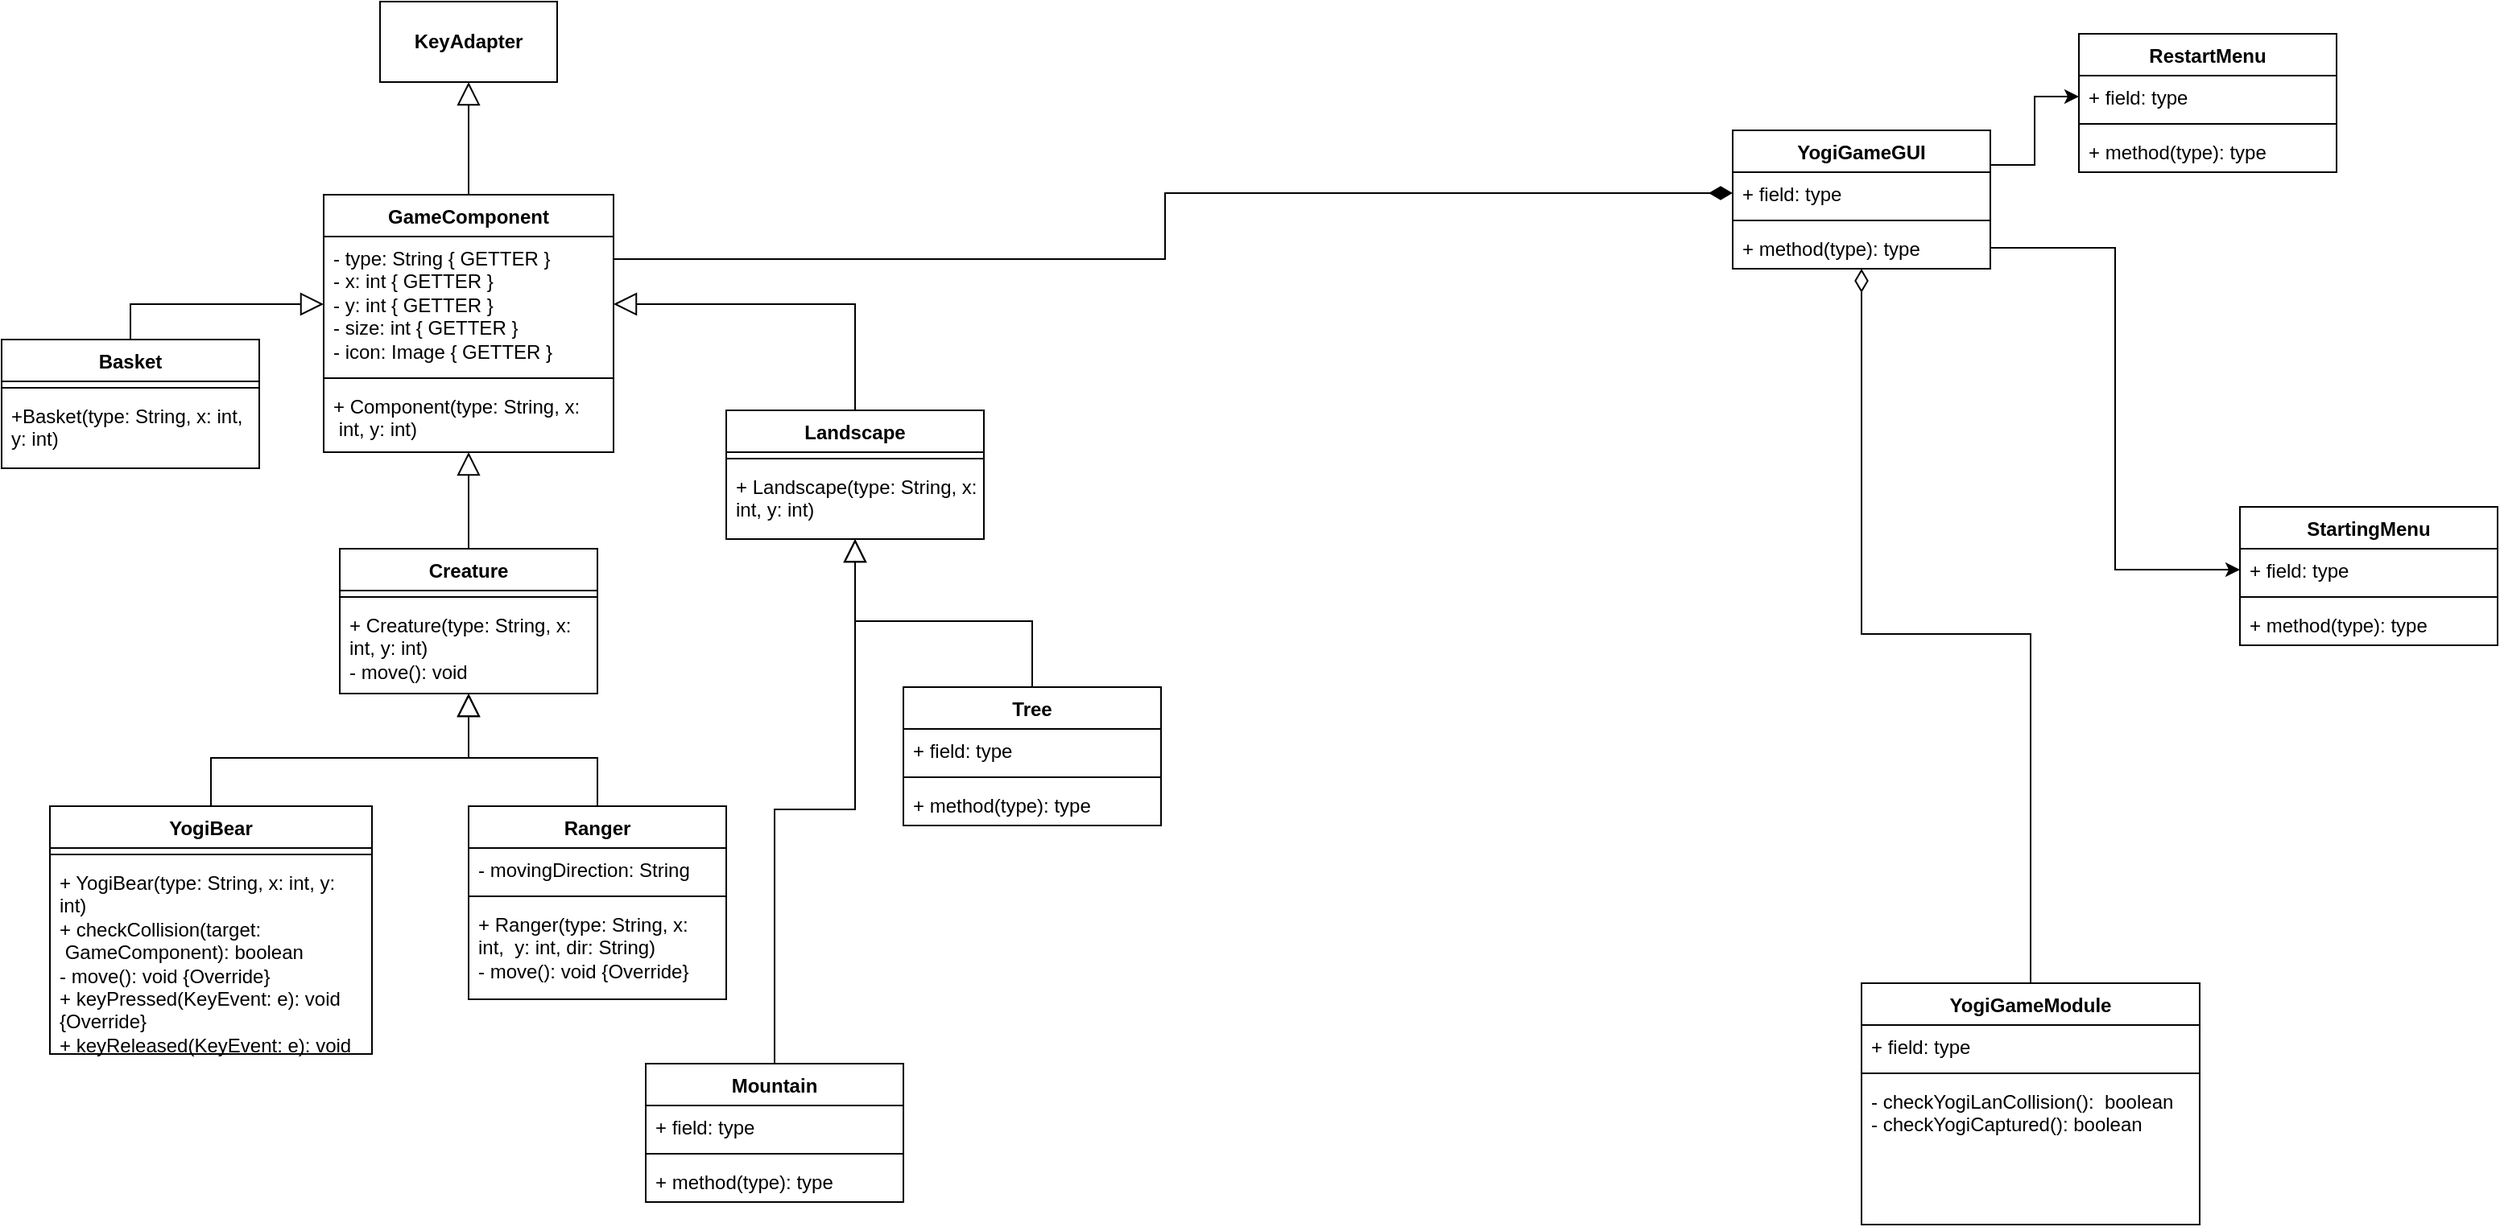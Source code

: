 <mxfile version="24.9.3">
  <diagram name="Page-1" id="V1T5ub4eXaLLm83vhyxi">
    <mxGraphModel dx="1010" dy="1804" grid="1" gridSize="10" guides="1" tooltips="1" connect="1" arrows="1" fold="1" page="1" pageScale="1" pageWidth="850" pageHeight="1100" math="0" shadow="0">
      <root>
        <mxCell id="0" />
        <mxCell id="1" parent="0" />
        <mxCell id="JW1Y3XpuhCUsItWBqjoq-34" style="edgeStyle=orthogonalEdgeStyle;rounded=0;orthogonalLoop=1;jettySize=auto;html=1;exitX=0.5;exitY=0;exitDx=0;exitDy=0;endArrow=block;endFill=0;endSize=12;" parent="1" source="37ParpVeFPUFG8CqIVVN-1" target="JW1Y3XpuhCUsItWBqjoq-13" edge="1">
          <mxGeometry relative="1" as="geometry" />
        </mxCell>
        <mxCell id="37ParpVeFPUFG8CqIVVN-1" value="Creature&lt;div&gt;&lt;br&gt;&lt;/div&gt;" style="swimlane;fontStyle=1;align=center;verticalAlign=top;childLayout=stackLayout;horizontal=1;startSize=26;horizontalStack=0;resizeParent=1;resizeParentMax=0;resizeLast=0;collapsible=1;marginBottom=0;whiteSpace=wrap;html=1;" parent="1" vertex="1">
          <mxGeometry x="330" y="-60" width="160" height="90" as="geometry" />
        </mxCell>
        <mxCell id="37ParpVeFPUFG8CqIVVN-3" value="" style="line;strokeWidth=1;fillColor=none;align=left;verticalAlign=middle;spacingTop=-1;spacingLeft=3;spacingRight=3;rotatable=0;labelPosition=right;points=[];portConstraint=eastwest;strokeColor=inherit;" parent="37ParpVeFPUFG8CqIVVN-1" vertex="1">
          <mxGeometry y="26" width="160" height="8" as="geometry" />
        </mxCell>
        <mxCell id="37ParpVeFPUFG8CqIVVN-4" value="&lt;div&gt;+ Creature(type: String, x: int, y: int)&lt;/div&gt;- move(): void" style="text;strokeColor=none;fillColor=none;align=left;verticalAlign=top;spacingLeft=4;spacingRight=4;overflow=hidden;rotatable=0;points=[[0,0.5],[1,0.5]];portConstraint=eastwest;whiteSpace=wrap;html=1;" parent="37ParpVeFPUFG8CqIVVN-1" vertex="1">
          <mxGeometry y="34" width="160" height="56" as="geometry" />
        </mxCell>
        <mxCell id="JW1Y3XpuhCUsItWBqjoq-33" style="edgeStyle=orthogonalEdgeStyle;rounded=0;orthogonalLoop=1;jettySize=auto;html=1;exitX=0.5;exitY=0;exitDx=0;exitDy=0;endArrow=block;endFill=0;endSize=12;" parent="1" source="JW1Y3XpuhCUsItWBqjoq-1" target="37ParpVeFPUFG8CqIVVN-1" edge="1">
          <mxGeometry relative="1" as="geometry" />
        </mxCell>
        <mxCell id="JW1Y3XpuhCUsItWBqjoq-1" value="YogiBear" style="swimlane;fontStyle=1;align=center;verticalAlign=top;childLayout=stackLayout;horizontal=1;startSize=26;horizontalStack=0;resizeParent=1;resizeParentMax=0;resizeLast=0;collapsible=1;marginBottom=0;whiteSpace=wrap;html=1;" parent="1" vertex="1">
          <mxGeometry x="150" y="100" width="200" height="154" as="geometry" />
        </mxCell>
        <mxCell id="JW1Y3XpuhCUsItWBqjoq-3" value="" style="line;strokeWidth=1;fillColor=none;align=left;verticalAlign=middle;spacingTop=-1;spacingLeft=3;spacingRight=3;rotatable=0;labelPosition=right;points=[];portConstraint=eastwest;strokeColor=inherit;" parent="JW1Y3XpuhCUsItWBqjoq-1" vertex="1">
          <mxGeometry y="26" width="200" height="8" as="geometry" />
        </mxCell>
        <mxCell id="JW1Y3XpuhCUsItWBqjoq-4" value="&lt;div&gt;+ YogiBear(type: String, x: int, y: int)&lt;/div&gt;+ checkCollision(target:&amp;nbsp; &amp;nbsp; &amp;nbsp; &amp;nbsp;GameComponent): boolean&lt;div&gt;- move(): void {Override}&lt;/div&gt;&lt;div&gt;+ keyPressed(KeyEvent: e): void {Override}&lt;/div&gt;&lt;div&gt;+ keyReleased(KeyEvent: e): void {Override}&lt;/div&gt;" style="text;strokeColor=none;fillColor=none;align=left;verticalAlign=top;spacingLeft=4;spacingRight=4;overflow=hidden;rotatable=0;points=[[0,0.5],[1,0.5]];portConstraint=eastwest;whiteSpace=wrap;html=1;" parent="JW1Y3XpuhCUsItWBqjoq-1" vertex="1">
          <mxGeometry y="34" width="200" height="120" as="geometry" />
        </mxCell>
        <mxCell id="JW1Y3XpuhCUsItWBqjoq-37" style="edgeStyle=orthogonalEdgeStyle;rounded=0;orthogonalLoop=1;jettySize=auto;html=1;exitX=0.5;exitY=0;exitDx=0;exitDy=0;entryX=0;entryY=0.5;entryDx=0;entryDy=0;endArrow=block;endFill=0;endSize=12;" parent="1" source="JW1Y3XpuhCUsItWBqjoq-5" target="JW1Y3XpuhCUsItWBqjoq-14" edge="1">
          <mxGeometry relative="1" as="geometry" />
        </mxCell>
        <mxCell id="JW1Y3XpuhCUsItWBqjoq-5" value="Basket" style="swimlane;fontStyle=1;align=center;verticalAlign=top;childLayout=stackLayout;horizontal=1;startSize=26;horizontalStack=0;resizeParent=1;resizeParentMax=0;resizeLast=0;collapsible=1;marginBottom=0;whiteSpace=wrap;html=1;" parent="1" vertex="1">
          <mxGeometry x="120" y="-190" width="160" height="80" as="geometry" />
        </mxCell>
        <mxCell id="JW1Y3XpuhCUsItWBqjoq-7" value="" style="line;strokeWidth=1;fillColor=none;align=left;verticalAlign=middle;spacingTop=-1;spacingLeft=3;spacingRight=3;rotatable=0;labelPosition=right;points=[];portConstraint=eastwest;strokeColor=inherit;" parent="JW1Y3XpuhCUsItWBqjoq-5" vertex="1">
          <mxGeometry y="26" width="160" height="8" as="geometry" />
        </mxCell>
        <mxCell id="JW1Y3XpuhCUsItWBqjoq-8" value="+Basket(type: String, x: int, y: int)" style="text;strokeColor=none;fillColor=none;align=left;verticalAlign=top;spacingLeft=4;spacingRight=4;overflow=hidden;rotatable=0;points=[[0,0.5],[1,0.5]];portConstraint=eastwest;whiteSpace=wrap;html=1;" parent="JW1Y3XpuhCUsItWBqjoq-5" vertex="1">
          <mxGeometry y="34" width="160" height="46" as="geometry" />
        </mxCell>
        <mxCell id="JW1Y3XpuhCUsItWBqjoq-36" style="edgeStyle=orthogonalEdgeStyle;rounded=0;orthogonalLoop=1;jettySize=auto;html=1;exitX=0.5;exitY=0;exitDx=0;exitDy=0;entryX=1;entryY=0.5;entryDx=0;entryDy=0;endArrow=block;endFill=0;endSize=12;" parent="1" source="JW1Y3XpuhCUsItWBqjoq-9" target="JW1Y3XpuhCUsItWBqjoq-14" edge="1">
          <mxGeometry relative="1" as="geometry" />
        </mxCell>
        <mxCell id="JW1Y3XpuhCUsItWBqjoq-9" value="Landscape" style="swimlane;fontStyle=1;align=center;verticalAlign=top;childLayout=stackLayout;horizontal=1;startSize=26;horizontalStack=0;resizeParent=1;resizeParentMax=0;resizeLast=0;collapsible=1;marginBottom=0;whiteSpace=wrap;html=1;" parent="1" vertex="1">
          <mxGeometry x="570" y="-146" width="160" height="80" as="geometry" />
        </mxCell>
        <mxCell id="JW1Y3XpuhCUsItWBqjoq-11" value="" style="line;strokeWidth=1;fillColor=none;align=left;verticalAlign=middle;spacingTop=-1;spacingLeft=3;spacingRight=3;rotatable=0;labelPosition=right;points=[];portConstraint=eastwest;strokeColor=inherit;" parent="JW1Y3XpuhCUsItWBqjoq-9" vertex="1">
          <mxGeometry y="26" width="160" height="8" as="geometry" />
        </mxCell>
        <mxCell id="JW1Y3XpuhCUsItWBqjoq-12" value="+ Landscape(type: String, x: int, y: int)" style="text;strokeColor=none;fillColor=none;align=left;verticalAlign=top;spacingLeft=4;spacingRight=4;overflow=hidden;rotatable=0;points=[[0,0.5],[1,0.5]];portConstraint=eastwest;whiteSpace=wrap;html=1;" parent="JW1Y3XpuhCUsItWBqjoq-9" vertex="1">
          <mxGeometry y="34" width="160" height="46" as="geometry" />
        </mxCell>
        <mxCell id="Aqfv4AWS69Kue3A25FG4-6" style="edgeStyle=orthogonalEdgeStyle;rounded=0;orthogonalLoop=1;jettySize=auto;html=1;exitX=0.5;exitY=0;exitDx=0;exitDy=0;entryX=0.5;entryY=1;entryDx=0;entryDy=0;endArrow=block;endFill=0;endSize=12;" parent="1" source="JW1Y3XpuhCUsItWBqjoq-13" target="Aqfv4AWS69Kue3A25FG4-5" edge="1">
          <mxGeometry relative="1" as="geometry" />
        </mxCell>
        <mxCell id="Aqfv4AWS69Kue3A25FG4-27" style="edgeStyle=orthogonalEdgeStyle;rounded=0;orthogonalLoop=1;jettySize=auto;html=1;exitX=1;exitY=0.25;exitDx=0;exitDy=0;entryX=0;entryY=0.5;entryDx=0;entryDy=0;endArrow=diamondThin;endFill=1;endSize=12;" parent="1" source="JW1Y3XpuhCUsItWBqjoq-13" target="Aqfv4AWS69Kue3A25FG4-12" edge="1">
          <mxGeometry relative="1" as="geometry" />
        </mxCell>
        <mxCell id="JW1Y3XpuhCUsItWBqjoq-13" value="GameComponent" style="swimlane;fontStyle=1;align=center;verticalAlign=top;childLayout=stackLayout;horizontal=1;startSize=26;horizontalStack=0;resizeParent=1;resizeParentMax=0;resizeLast=0;collapsible=1;marginBottom=0;whiteSpace=wrap;html=1;" parent="1" vertex="1">
          <mxGeometry x="320" y="-280" width="180" height="160" as="geometry" />
        </mxCell>
        <mxCell id="JW1Y3XpuhCUsItWBqjoq-14" value="&lt;div&gt;- type: String { GETTER }&lt;/div&gt;- x: int { GETTER }&lt;div&gt;- y: int { GETTER }&lt;/div&gt;&lt;div&gt;- size: int { GETTER }&lt;/div&gt;&lt;div&gt;- icon: Image { GETTER }&amp;nbsp;&lt;/div&gt;" style="text;strokeColor=none;fillColor=none;align=left;verticalAlign=top;spacingLeft=4;spacingRight=4;overflow=hidden;rotatable=0;points=[[0,0.5],[1,0.5]];portConstraint=eastwest;whiteSpace=wrap;html=1;" parent="JW1Y3XpuhCUsItWBqjoq-13" vertex="1">
          <mxGeometry y="26" width="180" height="84" as="geometry" />
        </mxCell>
        <mxCell id="JW1Y3XpuhCUsItWBqjoq-15" value="" style="line;strokeWidth=1;fillColor=none;align=left;verticalAlign=middle;spacingTop=-1;spacingLeft=3;spacingRight=3;rotatable=0;labelPosition=right;points=[];portConstraint=eastwest;strokeColor=inherit;" parent="JW1Y3XpuhCUsItWBqjoq-13" vertex="1">
          <mxGeometry y="110" width="180" height="8" as="geometry" />
        </mxCell>
        <mxCell id="JW1Y3XpuhCUsItWBqjoq-16" value="&lt;div&gt;+ Component(type: String, x:&amp;nbsp; &amp;nbsp; &amp;nbsp;int, y: int)&lt;/div&gt;" style="text;strokeColor=none;fillColor=none;align=left;verticalAlign=top;spacingLeft=4;spacingRight=4;overflow=hidden;rotatable=0;points=[[0,0.5],[1,0.5]];portConstraint=eastwest;whiteSpace=wrap;html=1;" parent="JW1Y3XpuhCUsItWBqjoq-13" vertex="1">
          <mxGeometry y="118" width="180" height="42" as="geometry" />
        </mxCell>
        <mxCell id="JW1Y3XpuhCUsItWBqjoq-32" style="edgeStyle=orthogonalEdgeStyle;rounded=0;orthogonalLoop=1;jettySize=auto;html=1;exitX=0.5;exitY=0;exitDx=0;exitDy=0;endArrow=block;endFill=0;endSize=12;" parent="1" source="JW1Y3XpuhCUsItWBqjoq-17" target="37ParpVeFPUFG8CqIVVN-1" edge="1">
          <mxGeometry relative="1" as="geometry" />
        </mxCell>
        <mxCell id="JW1Y3XpuhCUsItWBqjoq-17" value="Ranger" style="swimlane;fontStyle=1;align=center;verticalAlign=top;childLayout=stackLayout;horizontal=1;startSize=26;horizontalStack=0;resizeParent=1;resizeParentMax=0;resizeLast=0;collapsible=1;marginBottom=0;whiteSpace=wrap;html=1;" parent="1" vertex="1">
          <mxGeometry x="410" y="100" width="160" height="120" as="geometry" />
        </mxCell>
        <mxCell id="JW1Y3XpuhCUsItWBqjoq-18" value="- movingDirection: String" style="text;strokeColor=none;fillColor=none;align=left;verticalAlign=top;spacingLeft=4;spacingRight=4;overflow=hidden;rotatable=0;points=[[0,0.5],[1,0.5]];portConstraint=eastwest;whiteSpace=wrap;html=1;" parent="JW1Y3XpuhCUsItWBqjoq-17" vertex="1">
          <mxGeometry y="26" width="160" height="26" as="geometry" />
        </mxCell>
        <mxCell id="JW1Y3XpuhCUsItWBqjoq-19" value="" style="line;strokeWidth=1;fillColor=none;align=left;verticalAlign=middle;spacingTop=-1;spacingLeft=3;spacingRight=3;rotatable=0;labelPosition=right;points=[];portConstraint=eastwest;strokeColor=inherit;" parent="JW1Y3XpuhCUsItWBqjoq-17" vertex="1">
          <mxGeometry y="52" width="160" height="8" as="geometry" />
        </mxCell>
        <mxCell id="JW1Y3XpuhCUsItWBqjoq-20" value="+ Ranger(type: String, x: int,&amp;nbsp; y: int, dir: String)&lt;div&gt;- move(): void {Override}&lt;/div&gt;" style="text;strokeColor=none;fillColor=none;align=left;verticalAlign=top;spacingLeft=4;spacingRight=4;overflow=hidden;rotatable=0;points=[[0,0.5],[1,0.5]];portConstraint=eastwest;whiteSpace=wrap;html=1;" parent="JW1Y3XpuhCUsItWBqjoq-17" vertex="1">
          <mxGeometry y="60" width="160" height="60" as="geometry" />
        </mxCell>
        <mxCell id="JW1Y3XpuhCUsItWBqjoq-29" style="edgeStyle=orthogonalEdgeStyle;rounded=0;orthogonalLoop=1;jettySize=auto;html=1;exitX=0.5;exitY=0;exitDx=0;exitDy=0;strokeWidth=1;endArrow=block;endFill=0;endSize=12;" parent="1" source="JW1Y3XpuhCUsItWBqjoq-21" target="JW1Y3XpuhCUsItWBqjoq-9" edge="1">
          <mxGeometry relative="1" as="geometry" />
        </mxCell>
        <mxCell id="JW1Y3XpuhCUsItWBqjoq-21" value="Tree" style="swimlane;fontStyle=1;align=center;verticalAlign=top;childLayout=stackLayout;horizontal=1;startSize=26;horizontalStack=0;resizeParent=1;resizeParentMax=0;resizeLast=0;collapsible=1;marginBottom=0;whiteSpace=wrap;html=1;" parent="1" vertex="1">
          <mxGeometry x="680" y="26" width="160" height="86" as="geometry" />
        </mxCell>
        <mxCell id="JW1Y3XpuhCUsItWBqjoq-22" value="+ field: type" style="text;strokeColor=none;fillColor=none;align=left;verticalAlign=top;spacingLeft=4;spacingRight=4;overflow=hidden;rotatable=0;points=[[0,0.5],[1,0.5]];portConstraint=eastwest;whiteSpace=wrap;html=1;" parent="JW1Y3XpuhCUsItWBqjoq-21" vertex="1">
          <mxGeometry y="26" width="160" height="26" as="geometry" />
        </mxCell>
        <mxCell id="JW1Y3XpuhCUsItWBqjoq-23" value="" style="line;strokeWidth=1;fillColor=none;align=left;verticalAlign=middle;spacingTop=-1;spacingLeft=3;spacingRight=3;rotatable=0;labelPosition=right;points=[];portConstraint=eastwest;strokeColor=inherit;" parent="JW1Y3XpuhCUsItWBqjoq-21" vertex="1">
          <mxGeometry y="52" width="160" height="8" as="geometry" />
        </mxCell>
        <mxCell id="JW1Y3XpuhCUsItWBqjoq-24" value="+ method(type): type" style="text;strokeColor=none;fillColor=none;align=left;verticalAlign=top;spacingLeft=4;spacingRight=4;overflow=hidden;rotatable=0;points=[[0,0.5],[1,0.5]];portConstraint=eastwest;whiteSpace=wrap;html=1;" parent="JW1Y3XpuhCUsItWBqjoq-21" vertex="1">
          <mxGeometry y="60" width="160" height="26" as="geometry" />
        </mxCell>
        <mxCell id="JW1Y3XpuhCUsItWBqjoq-30" style="edgeStyle=orthogonalEdgeStyle;rounded=0;orthogonalLoop=1;jettySize=auto;html=1;endArrow=block;endFill=0;endSize=12;" parent="1" source="JW1Y3XpuhCUsItWBqjoq-25" target="JW1Y3XpuhCUsItWBqjoq-9" edge="1">
          <mxGeometry relative="1" as="geometry" />
        </mxCell>
        <mxCell id="JW1Y3XpuhCUsItWBqjoq-25" value="Mountain" style="swimlane;fontStyle=1;align=center;verticalAlign=top;childLayout=stackLayout;horizontal=1;startSize=26;horizontalStack=0;resizeParent=1;resizeParentMax=0;resizeLast=0;collapsible=1;marginBottom=0;whiteSpace=wrap;html=1;" parent="1" vertex="1">
          <mxGeometry x="520" y="260" width="160" height="86" as="geometry" />
        </mxCell>
        <mxCell id="JW1Y3XpuhCUsItWBqjoq-26" value="+ field: type" style="text;strokeColor=none;fillColor=none;align=left;verticalAlign=top;spacingLeft=4;spacingRight=4;overflow=hidden;rotatable=0;points=[[0,0.5],[1,0.5]];portConstraint=eastwest;whiteSpace=wrap;html=1;" parent="JW1Y3XpuhCUsItWBqjoq-25" vertex="1">
          <mxGeometry y="26" width="160" height="26" as="geometry" />
        </mxCell>
        <mxCell id="JW1Y3XpuhCUsItWBqjoq-27" value="" style="line;strokeWidth=1;fillColor=none;align=left;verticalAlign=middle;spacingTop=-1;spacingLeft=3;spacingRight=3;rotatable=0;labelPosition=right;points=[];portConstraint=eastwest;strokeColor=inherit;" parent="JW1Y3XpuhCUsItWBqjoq-25" vertex="1">
          <mxGeometry y="52" width="160" height="8" as="geometry" />
        </mxCell>
        <mxCell id="JW1Y3XpuhCUsItWBqjoq-28" value="+ method(type): type" style="text;strokeColor=none;fillColor=none;align=left;verticalAlign=top;spacingLeft=4;spacingRight=4;overflow=hidden;rotatable=0;points=[[0,0.5],[1,0.5]];portConstraint=eastwest;whiteSpace=wrap;html=1;" parent="JW1Y3XpuhCUsItWBqjoq-25" vertex="1">
          <mxGeometry y="60" width="160" height="26" as="geometry" />
        </mxCell>
        <mxCell id="Aqfv4AWS69Kue3A25FG4-5" value="&lt;b&gt;KeyAdapter&lt;/b&gt;" style="html=1;whiteSpace=wrap;" parent="1" vertex="1">
          <mxGeometry x="355" y="-400" width="110" height="50" as="geometry" />
        </mxCell>
        <mxCell id="Aqfv4AWS69Kue3A25FG4-24" style="edgeStyle=orthogonalEdgeStyle;rounded=0;orthogonalLoop=1;jettySize=auto;html=1;exitX=0.5;exitY=0;exitDx=0;exitDy=0;endArrow=diamondThin;endFill=0;endSize=12;" parent="1" source="Aqfv4AWS69Kue3A25FG4-7" target="Aqfv4AWS69Kue3A25FG4-11" edge="1">
          <mxGeometry relative="1" as="geometry" />
        </mxCell>
        <mxCell id="Aqfv4AWS69Kue3A25FG4-7" value="YogiGameModule" style="swimlane;fontStyle=1;align=center;verticalAlign=top;childLayout=stackLayout;horizontal=1;startSize=26;horizontalStack=0;resizeParent=1;resizeParentMax=0;resizeLast=0;collapsible=1;marginBottom=0;whiteSpace=wrap;html=1;" parent="1" vertex="1">
          <mxGeometry x="1275" y="210" width="210" height="150" as="geometry" />
        </mxCell>
        <mxCell id="Aqfv4AWS69Kue3A25FG4-8" value="+ field: type" style="text;strokeColor=none;fillColor=none;align=left;verticalAlign=top;spacingLeft=4;spacingRight=4;overflow=hidden;rotatable=0;points=[[0,0.5],[1,0.5]];portConstraint=eastwest;whiteSpace=wrap;html=1;" parent="Aqfv4AWS69Kue3A25FG4-7" vertex="1">
          <mxGeometry y="26" width="210" height="26" as="geometry" />
        </mxCell>
        <mxCell id="Aqfv4AWS69Kue3A25FG4-9" value="" style="line;strokeWidth=1;fillColor=none;align=left;verticalAlign=middle;spacingTop=-1;spacingLeft=3;spacingRight=3;rotatable=0;labelPosition=right;points=[];portConstraint=eastwest;strokeColor=inherit;" parent="Aqfv4AWS69Kue3A25FG4-7" vertex="1">
          <mxGeometry y="52" width="210" height="8" as="geometry" />
        </mxCell>
        <mxCell id="Aqfv4AWS69Kue3A25FG4-10" value="- checkYogiLanCollision():&amp;nbsp; boolean&lt;div&gt;- checkYogiCaptured(): boolean&lt;/div&gt;" style="text;strokeColor=none;fillColor=none;align=left;verticalAlign=top;spacingLeft=4;spacingRight=4;overflow=hidden;rotatable=0;points=[[0,0.5],[1,0.5]];portConstraint=eastwest;whiteSpace=wrap;html=1;" parent="Aqfv4AWS69Kue3A25FG4-7" vertex="1">
          <mxGeometry y="60" width="210" height="90" as="geometry" />
        </mxCell>
        <mxCell id="Aqfv4AWS69Kue3A25FG4-25" style="edgeStyle=orthogonalEdgeStyle;rounded=0;orthogonalLoop=1;jettySize=auto;html=1;exitX=1;exitY=0.25;exitDx=0;exitDy=0;entryX=0;entryY=0.5;entryDx=0;entryDy=0;" parent="1" source="Aqfv4AWS69Kue3A25FG4-11" target="Aqfv4AWS69Kue3A25FG4-20" edge="1">
          <mxGeometry relative="1" as="geometry" />
        </mxCell>
        <mxCell id="Aqfv4AWS69Kue3A25FG4-11" value="YogiGameGUI" style="swimlane;fontStyle=1;align=center;verticalAlign=top;childLayout=stackLayout;horizontal=1;startSize=26;horizontalStack=0;resizeParent=1;resizeParentMax=0;resizeLast=0;collapsible=1;marginBottom=0;whiteSpace=wrap;html=1;" parent="1" vertex="1">
          <mxGeometry x="1195" y="-320" width="160" height="86" as="geometry" />
        </mxCell>
        <mxCell id="Aqfv4AWS69Kue3A25FG4-12" value="+ field: type" style="text;strokeColor=none;fillColor=none;align=left;verticalAlign=top;spacingLeft=4;spacingRight=4;overflow=hidden;rotatable=0;points=[[0,0.5],[1,0.5]];portConstraint=eastwest;whiteSpace=wrap;html=1;" parent="Aqfv4AWS69Kue3A25FG4-11" vertex="1">
          <mxGeometry y="26" width="160" height="26" as="geometry" />
        </mxCell>
        <mxCell id="Aqfv4AWS69Kue3A25FG4-13" value="" style="line;strokeWidth=1;fillColor=none;align=left;verticalAlign=middle;spacingTop=-1;spacingLeft=3;spacingRight=3;rotatable=0;labelPosition=right;points=[];portConstraint=eastwest;strokeColor=inherit;" parent="Aqfv4AWS69Kue3A25FG4-11" vertex="1">
          <mxGeometry y="52" width="160" height="8" as="geometry" />
        </mxCell>
        <mxCell id="Aqfv4AWS69Kue3A25FG4-14" value="+ method(type): type" style="text;strokeColor=none;fillColor=none;align=left;verticalAlign=top;spacingLeft=4;spacingRight=4;overflow=hidden;rotatable=0;points=[[0,0.5],[1,0.5]];portConstraint=eastwest;whiteSpace=wrap;html=1;" parent="Aqfv4AWS69Kue3A25FG4-11" vertex="1">
          <mxGeometry y="60" width="160" height="26" as="geometry" />
        </mxCell>
        <mxCell id="Aqfv4AWS69Kue3A25FG4-15" value="StartingMenu" style="swimlane;fontStyle=1;align=center;verticalAlign=top;childLayout=stackLayout;horizontal=1;startSize=26;horizontalStack=0;resizeParent=1;resizeParentMax=0;resizeLast=0;collapsible=1;marginBottom=0;whiteSpace=wrap;html=1;" parent="1" vertex="1">
          <mxGeometry x="1510" y="-86" width="160" height="86" as="geometry" />
        </mxCell>
        <mxCell id="Aqfv4AWS69Kue3A25FG4-16" value="+ field: type" style="text;strokeColor=none;fillColor=none;align=left;verticalAlign=top;spacingLeft=4;spacingRight=4;overflow=hidden;rotatable=0;points=[[0,0.5],[1,0.5]];portConstraint=eastwest;whiteSpace=wrap;html=1;" parent="Aqfv4AWS69Kue3A25FG4-15" vertex="1">
          <mxGeometry y="26" width="160" height="26" as="geometry" />
        </mxCell>
        <mxCell id="Aqfv4AWS69Kue3A25FG4-17" value="" style="line;strokeWidth=1;fillColor=none;align=left;verticalAlign=middle;spacingTop=-1;spacingLeft=3;spacingRight=3;rotatable=0;labelPosition=right;points=[];portConstraint=eastwest;strokeColor=inherit;" parent="Aqfv4AWS69Kue3A25FG4-15" vertex="1">
          <mxGeometry y="52" width="160" height="8" as="geometry" />
        </mxCell>
        <mxCell id="Aqfv4AWS69Kue3A25FG4-18" value="+ method(type): type" style="text;strokeColor=none;fillColor=none;align=left;verticalAlign=top;spacingLeft=4;spacingRight=4;overflow=hidden;rotatable=0;points=[[0,0.5],[1,0.5]];portConstraint=eastwest;whiteSpace=wrap;html=1;" parent="Aqfv4AWS69Kue3A25FG4-15" vertex="1">
          <mxGeometry y="60" width="160" height="26" as="geometry" />
        </mxCell>
        <mxCell id="Aqfv4AWS69Kue3A25FG4-19" value="RestartMenu" style="swimlane;fontStyle=1;align=center;verticalAlign=top;childLayout=stackLayout;horizontal=1;startSize=26;horizontalStack=0;resizeParent=1;resizeParentMax=0;resizeLast=0;collapsible=1;marginBottom=0;whiteSpace=wrap;html=1;" parent="1" vertex="1">
          <mxGeometry x="1410" y="-380" width="160" height="86" as="geometry" />
        </mxCell>
        <mxCell id="Aqfv4AWS69Kue3A25FG4-20" value="+ field: type" style="text;strokeColor=none;fillColor=none;align=left;verticalAlign=top;spacingLeft=4;spacingRight=4;overflow=hidden;rotatable=0;points=[[0,0.5],[1,0.5]];portConstraint=eastwest;whiteSpace=wrap;html=1;" parent="Aqfv4AWS69Kue3A25FG4-19" vertex="1">
          <mxGeometry y="26" width="160" height="26" as="geometry" />
        </mxCell>
        <mxCell id="Aqfv4AWS69Kue3A25FG4-21" value="" style="line;strokeWidth=1;fillColor=none;align=left;verticalAlign=middle;spacingTop=-1;spacingLeft=3;spacingRight=3;rotatable=0;labelPosition=right;points=[];portConstraint=eastwest;strokeColor=inherit;" parent="Aqfv4AWS69Kue3A25FG4-19" vertex="1">
          <mxGeometry y="52" width="160" height="8" as="geometry" />
        </mxCell>
        <mxCell id="Aqfv4AWS69Kue3A25FG4-22" value="+ method(type): type" style="text;strokeColor=none;fillColor=none;align=left;verticalAlign=top;spacingLeft=4;spacingRight=4;overflow=hidden;rotatable=0;points=[[0,0.5],[1,0.5]];portConstraint=eastwest;whiteSpace=wrap;html=1;" parent="Aqfv4AWS69Kue3A25FG4-19" vertex="1">
          <mxGeometry y="60" width="160" height="26" as="geometry" />
        </mxCell>
        <mxCell id="Aqfv4AWS69Kue3A25FG4-26" style="edgeStyle=orthogonalEdgeStyle;rounded=0;orthogonalLoop=1;jettySize=auto;html=1;exitX=1;exitY=0.5;exitDx=0;exitDy=0;entryX=0;entryY=0.5;entryDx=0;entryDy=0;" parent="1" source="Aqfv4AWS69Kue3A25FG4-14" target="Aqfv4AWS69Kue3A25FG4-16" edge="1">
          <mxGeometry relative="1" as="geometry" />
        </mxCell>
      </root>
    </mxGraphModel>
  </diagram>
</mxfile>
